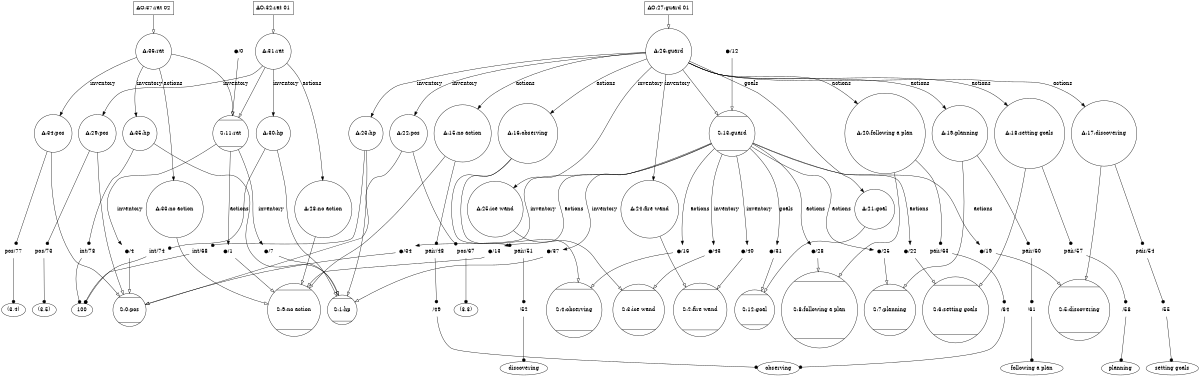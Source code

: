 digraph finite_state_machine {
graph [ dpi = 600 ];
size="8,5";
{
node [shape=Mcircle];
"S:3:ice wand"
"S:2:fire wand"
"S:1:hp"
"S:0:pos"
"S:12:goal"
"S:8:following a plan"
"S:7:planning"
"S:6:setting goals"
"S:5:discovering"
"S:4:observing"
"S:9:no action"
"S:13:guard"
"S:1:hp"
"S:0:pos"
"S:9:no action"
"S:11:rat"
}
{
node [shape=box];
"AO:37:rat 02"
"AO:32:rat 01"
"AO:27:guard 01"
}
{
node [shape=circle];
"A:35:hp"
"A:34:pos"
"A:33:no action"
"A:36:rat"
"A:30:hp"
"A:29:pos"
"A:28:no action"
"A:31:rat"
"A:25:ice wand"
"A:24:fire wand"
"A:23:hp"
"A:22:pos"
"A:21:goal"
"A:20:following a plan"
"A:19:planning"
"A:18:setting goals"
"A:17:discovering"
"A:16:observing"
"A:15:no action"
"A:26:guard"
}
{
node [shape=plaintext];
"int/78"
"pos/77"
"int/74"
"pos/73"
"int/68"
"pos/67"
"pair/63"
"/64"
"pair/60"
"/61"
"pair/57"
"/58"
"pair/54"
"/55"
"pair/51"
"/52"
"pair/48"
"/49"
"●/43"
"●/40"
"●/37"
"●/34"
"●/31"
"●/28"
"●/25"
"●/22"
"●/19"
"●/16"
"●/13"
"●/12"
"●/7"
"●/4"
"●/1"
"●/0"
}
"●/0" -> "S:11:rat" [arrowhead=onormal];
"●/1" -> "S:9:no action" [arrowhead=onormal];
"●/4" -> "S:0:pos" [arrowhead=onormal];
"●/7" -> "S:1:hp" [arrowhead=onormal];
"S:11:rat" -> "●/1" [label="actions"];
"S:11:rat" -> "●/4" [label="inventory"];
"S:11:rat" -> "●/7" [label="inventory"];

"●/12" -> "S:13:guard" [arrowhead=onormal];
"●/13" -> "S:9:no action" [arrowhead=onormal];
"●/16" -> "S:4:observing" [arrowhead=onormal];
"●/19" -> "S:5:discovering" [arrowhead=onormal];
"●/22" -> "S:6:setting goals" [arrowhead=onormal];
"●/25" -> "S:7:planning" [arrowhead=onormal];
"●/28" -> "S:8:following a plan" [arrowhead=onormal];
"●/31" -> "S:12:goal" [arrowhead=onormal];
"●/34" -> "S:0:pos" [arrowhead=onormal];
"●/37" -> "S:1:hp" [arrowhead=onormal];
"●/40" -> "S:2:fire wand" [arrowhead=onormal];
"●/43" -> "S:3:ice wand" [arrowhead=onormal];
"S:13:guard" -> "●/13" [label="actions"];
"S:13:guard" -> "●/16" [label="actions"];
"S:13:guard" -> "●/19" [label="actions"];
"S:13:guard" -> "●/22" [label="actions"];
"S:13:guard" -> "●/25" [label="actions"];
"S:13:guard" -> "●/28" [label="actions"];
"S:13:guard" -> "●/31" [label="goals"];
"S:13:guard" -> "●/34" [label="inventory"];
"S:13:guard" -> "●/37" [label="inventory"];
"S:13:guard" -> "●/40" [label="inventory"];
"S:13:guard" -> "●/43" [label="inventory"];

"A:15:no action" -> "S:9:no action" [arrowhead=onormal];
"A:15:no action" -> "pair/48" [arrowhead=dot];
"pair/48" -> "/49" [arrowhead=dot];

"/49" -> "observing" [arrowhead=dot];
"A:16:observing" -> "S:4:observing" [arrowhead=onormal];
"A:16:observing" -> "pair/51" [arrowhead=dot];
"pair/51" -> "/52" [arrowhead=dot];

"/52" -> "discovering" [arrowhead=dot];
"A:17:discovering" -> "S:5:discovering" [arrowhead=onormal];
"A:17:discovering" -> "pair/54" [arrowhead=dot];
"pair/54" -> "/55" [arrowhead=dot];

"/55" -> "setting goals" [arrowhead=dot];
"A:18:setting goals" -> "S:6:setting goals" [arrowhead=onormal];
"A:18:setting goals" -> "pair/57" [arrowhead=dot];
"pair/57" -> "/58" [arrowhead=dot];

"/58" -> "planning" [arrowhead=dot];
"A:19:planning" -> "S:7:planning" [arrowhead=onormal];
"A:19:planning" -> "pair/60" [arrowhead=dot];
"pair/60" -> "/61" [arrowhead=dot];

"/61" -> "following a plan" [arrowhead=dot];
"A:20:following a plan" -> "S:8:following a plan" [arrowhead=onormal];
"A:20:following a plan" -> "pair/63" [arrowhead=dot];
"pair/63" -> "/64" [arrowhead=dot];

"/64" -> "observing" [arrowhead=dot];
"A:21:goal" -> "S:12:goal" [arrowhead=onormal];

"A:22:pos" -> "S:0:pos" [arrowhead=onormal];
"A:22:pos" -> "pos/67" [arrowhead=dot];
"pos/67" -> "(3,3)" [arrowhead=dot];
"A:23:hp" -> "S:1:hp" [arrowhead=onormal];
"A:23:hp" -> "int/68" [arrowhead=dot];
"int/68" -> "100" [arrowhead=dot];
"A:24:fire wand" -> "S:2:fire wand" [arrowhead=onormal];

"A:25:ice wand" -> "S:3:ice wand" [arrowhead=onormal];

"A:26:guard" -> "S:13:guard" [arrowhead=onormal];
"A:26:guard" -> "A:15:no action" [label="actions"];
"A:26:guard" -> "A:16:observing" [label="actions"];
"A:26:guard" -> "A:17:discovering" [label="actions"];
"A:26:guard" -> "A:18:setting goals" [label="actions"];
"A:26:guard" -> "A:19:planning" [label="actions"];
"A:26:guard" -> "A:20:following a plan" [label="actions"];
"A:26:guard" -> "A:21:goal" [label="goals"];
"A:26:guard" -> "A:22:pos" [label="inventory"];
"A:26:guard" -> "A:23:hp" [label="inventory"];
"A:26:guard" -> "A:24:fire wand" [label="inventory"];
"A:26:guard" -> "A:25:ice wand" [label="inventory"];

"AO:27:guard 01" -> "A:26:guard" [arrowhead=onormal];
"A:28:no action" -> "S:9:no action" [arrowhead=onormal];

"A:29:pos" -> "S:0:pos" [arrowhead=onormal];
"A:29:pos" -> "pos/73" [arrowhead=dot];
"pos/73" -> "(3,5)" [arrowhead=dot];
"A:30:hp" -> "S:1:hp" [arrowhead=onormal];
"A:30:hp" -> "int/74" [arrowhead=dot];
"int/74" -> "100" [arrowhead=dot];
"A:31:rat" -> "S:11:rat" [arrowhead=onormal];
"A:31:rat" -> "A:28:no action" [label="actions"];
"A:31:rat" -> "A:29:pos" [label="inventory"];
"A:31:rat" -> "A:30:hp" [label="inventory"];

"AO:32:rat 01" -> "A:31:rat" [arrowhead=onormal];
"A:33:no action" -> "S:9:no action" [arrowhead=onormal];

"A:34:pos" -> "S:0:pos" [arrowhead=onormal];
"A:34:pos" -> "pos/77" [arrowhead=dot];
"pos/77" -> "(3,4)" [arrowhead=dot];
"A:35:hp" -> "S:1:hp" [arrowhead=onormal];
"A:35:hp" -> "int/78" [arrowhead=dot];
"int/78" -> "100" [arrowhead=dot];
"A:36:rat" -> "S:11:rat" [arrowhead=onormal];
"A:36:rat" -> "A:33:no action" [label="actions"];
"A:36:rat" -> "A:34:pos" [label="inventory"];
"A:36:rat" -> "A:35:hp" [label="inventory"];

"AO:37:rat 02" -> "A:36:rat" [arrowhead=onormal];
}